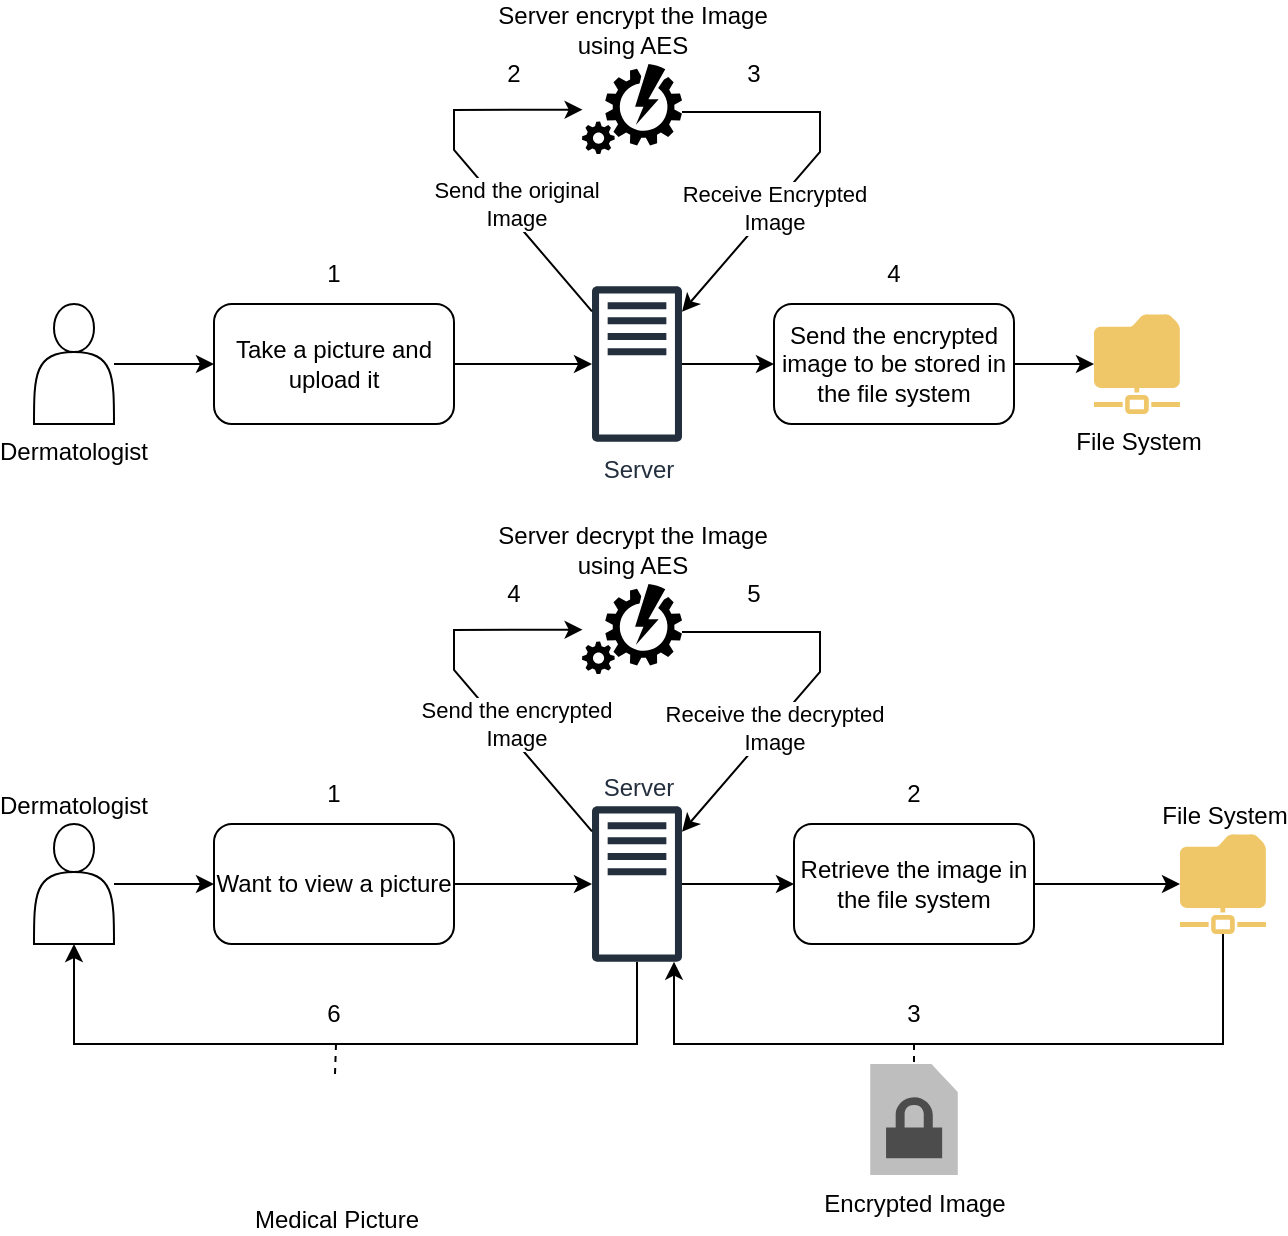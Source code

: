 <mxfile version="27.0.6">
  <diagram name="Page-1" id="bereAbJAszOg5s33X1vq">
    <mxGraphModel dx="1469" dy="813" grid="1" gridSize="10" guides="1" tooltips="1" connect="1" arrows="1" fold="1" page="1" pageScale="1" pageWidth="827" pageHeight="1169" math="0" shadow="0">
      <root>
        <mxCell id="0" />
        <mxCell id="1" parent="0" />
        <mxCell id="0f0OQ6aajqdspCZfgaVf-4" style="edgeStyle=orthogonalEdgeStyle;rounded=0;orthogonalLoop=1;jettySize=auto;html=1;entryX=0;entryY=0.5;entryDx=0;entryDy=0;" edge="1" parent="1" source="0f0OQ6aajqdspCZfgaVf-1" target="0f0OQ6aajqdspCZfgaVf-3">
          <mxGeometry relative="1" as="geometry" />
        </mxCell>
        <mxCell id="0f0OQ6aajqdspCZfgaVf-1" value="&lt;div&gt;Dermatologist&lt;/div&gt;" style="shape=actor;whiteSpace=wrap;html=1;labelPosition=center;verticalLabelPosition=bottom;align=center;verticalAlign=top;" vertex="1" parent="1">
          <mxGeometry x="90" y="170" width="40" height="60" as="geometry" />
        </mxCell>
        <mxCell id="0f0OQ6aajqdspCZfgaVf-13" style="edgeStyle=orthogonalEdgeStyle;rounded=0;orthogonalLoop=1;jettySize=auto;html=1;entryX=0;entryY=0.5;entryDx=0;entryDy=0;" edge="1" parent="1" source="0f0OQ6aajqdspCZfgaVf-2" target="0f0OQ6aajqdspCZfgaVf-12">
          <mxGeometry relative="1" as="geometry" />
        </mxCell>
        <mxCell id="0f0OQ6aajqdspCZfgaVf-2" value="Server" style="sketch=0;outlineConnect=0;fontColor=#232F3E;gradientColor=none;fillColor=#232F3D;strokeColor=none;dashed=0;verticalLabelPosition=bottom;verticalAlign=top;align=center;html=1;fontSize=12;fontStyle=0;aspect=fixed;pointerEvents=1;shape=mxgraph.aws4.traditional_server;" vertex="1" parent="1">
          <mxGeometry x="369" y="161" width="45" height="78" as="geometry" />
        </mxCell>
        <mxCell id="0f0OQ6aajqdspCZfgaVf-6" style="edgeStyle=orthogonalEdgeStyle;rounded=0;orthogonalLoop=1;jettySize=auto;html=1;" edge="1" parent="1" source="0f0OQ6aajqdspCZfgaVf-3" target="0f0OQ6aajqdspCZfgaVf-2">
          <mxGeometry relative="1" as="geometry" />
        </mxCell>
        <mxCell id="0f0OQ6aajqdspCZfgaVf-3" value="Take a picture and upload it" style="rounded=1;whiteSpace=wrap;html=1;" vertex="1" parent="1">
          <mxGeometry x="180" y="170" width="120" height="60" as="geometry" />
        </mxCell>
        <mxCell id="0f0OQ6aajqdspCZfgaVf-8" value="File System" style="sketch=0;aspect=fixed;pointerEvents=1;shadow=0;dashed=0;html=1;strokeColor=none;labelPosition=center;verticalLabelPosition=bottom;verticalAlign=top;align=center;fillColor=light-dark(#efc769, #bfd3ff);shape=mxgraph.mscae.enterprise.shared_folder" vertex="1" parent="1">
          <mxGeometry x="620" y="175" width="43" height="50" as="geometry" />
        </mxCell>
        <mxCell id="0f0OQ6aajqdspCZfgaVf-10" value="Server encrypt the Image &lt;br&gt;using AES" style="verticalLabelPosition=top;html=1;verticalAlign=bottom;align=center;strokeColor=none;fillColor=light-dark(#000000, #0089b6);shape=mxgraph.azure.automation;pointerEvents=1;labelPosition=center;" vertex="1" parent="1">
          <mxGeometry x="364" y="50" width="50" height="45" as="geometry" />
        </mxCell>
        <mxCell id="0f0OQ6aajqdspCZfgaVf-14" style="edgeStyle=orthogonalEdgeStyle;rounded=0;orthogonalLoop=1;jettySize=auto;html=1;" edge="1" parent="1" source="0f0OQ6aajqdspCZfgaVf-12" target="0f0OQ6aajqdspCZfgaVf-8">
          <mxGeometry relative="1" as="geometry" />
        </mxCell>
        <mxCell id="0f0OQ6aajqdspCZfgaVf-12" value="Send the encrypted image to be stored in the file system" style="rounded=1;whiteSpace=wrap;html=1;" vertex="1" parent="1">
          <mxGeometry x="460" y="170" width="120" height="60" as="geometry" />
        </mxCell>
        <mxCell id="0f0OQ6aajqdspCZfgaVf-16" value="" style="endArrow=classic;html=1;rounded=0;entryX=0.006;entryY=0.507;entryDx=0;entryDy=0;entryPerimeter=0;" edge="1" parent="1" source="0f0OQ6aajqdspCZfgaVf-2" target="0f0OQ6aajqdspCZfgaVf-10">
          <mxGeometry width="50" height="50" relative="1" as="geometry">
            <mxPoint x="340" y="160" as="sourcePoint" />
            <mxPoint x="320" y="320" as="targetPoint" />
            <Array as="points">
              <mxPoint x="300" y="93" />
              <mxPoint x="300" y="73" />
            </Array>
          </mxGeometry>
        </mxCell>
        <mxCell id="0f0OQ6aajqdspCZfgaVf-19" value="Send the original&lt;br&gt;Image" style="edgeLabel;html=1;align=center;verticalAlign=middle;resizable=0;points=[];" vertex="1" connectable="0" parent="0f0OQ6aajqdspCZfgaVf-16">
          <mxGeometry x="0.017" y="-2" relative="1" as="geometry">
            <mxPoint x="23" y="21" as="offset" />
          </mxGeometry>
        </mxCell>
        <mxCell id="0f0OQ6aajqdspCZfgaVf-20" value="" style="endArrow=none;html=1;rounded=0;entryX=1;entryY=0.533;entryDx=0;entryDy=0;entryPerimeter=0;startArrow=classic;startFill=1;" edge="1" parent="1" source="0f0OQ6aajqdspCZfgaVf-2" target="0f0OQ6aajqdspCZfgaVf-10">
          <mxGeometry width="50" height="50" relative="1" as="geometry">
            <mxPoint x="414" y="175" as="sourcePoint" />
            <mxPoint x="419" y="74" as="targetPoint" />
            <Array as="points">
              <mxPoint x="483" y="94" />
              <mxPoint x="483" y="74" />
            </Array>
          </mxGeometry>
        </mxCell>
        <mxCell id="0f0OQ6aajqdspCZfgaVf-21" value="&lt;div&gt;Receive Encrypted&lt;/div&gt;&lt;div&gt;Image&lt;/div&gt;" style="edgeLabel;html=1;align=center;verticalAlign=middle;resizable=0;points=[];" vertex="1" connectable="0" parent="0f0OQ6aajqdspCZfgaVf-20">
          <mxGeometry x="0.017" y="-2" relative="1" as="geometry">
            <mxPoint x="-20" y="21" as="offset" />
          </mxGeometry>
        </mxCell>
        <mxCell id="0f0OQ6aajqdspCZfgaVf-22" style="edgeStyle=orthogonalEdgeStyle;rounded=0;orthogonalLoop=1;jettySize=auto;html=1;entryX=0;entryY=0.5;entryDx=0;entryDy=0;" edge="1" parent="1" source="0f0OQ6aajqdspCZfgaVf-23" target="0f0OQ6aajqdspCZfgaVf-27">
          <mxGeometry relative="1" as="geometry" />
        </mxCell>
        <mxCell id="0f0OQ6aajqdspCZfgaVf-23" value="&lt;div&gt;Dermatologist&lt;/div&gt;" style="shape=actor;whiteSpace=wrap;html=1;labelPosition=center;verticalLabelPosition=top;align=center;verticalAlign=bottom;" vertex="1" parent="1">
          <mxGeometry x="90" y="430" width="40" height="60" as="geometry" />
        </mxCell>
        <mxCell id="0f0OQ6aajqdspCZfgaVf-24" style="edgeStyle=orthogonalEdgeStyle;rounded=0;orthogonalLoop=1;jettySize=auto;html=1;entryX=0;entryY=0.5;entryDx=0;entryDy=0;" edge="1" parent="1" source="0f0OQ6aajqdspCZfgaVf-25" target="0f0OQ6aajqdspCZfgaVf-31">
          <mxGeometry relative="1" as="geometry" />
        </mxCell>
        <mxCell id="0f0OQ6aajqdspCZfgaVf-51" style="edgeStyle=orthogonalEdgeStyle;rounded=0;orthogonalLoop=1;jettySize=auto;html=1;entryX=0.5;entryY=1;entryDx=0;entryDy=0;" edge="1" parent="1" source="0f0OQ6aajqdspCZfgaVf-25" target="0f0OQ6aajqdspCZfgaVf-23">
          <mxGeometry relative="1" as="geometry">
            <Array as="points">
              <mxPoint x="392" y="540" />
              <mxPoint x="110" y="540" />
            </Array>
          </mxGeometry>
        </mxCell>
        <mxCell id="0f0OQ6aajqdspCZfgaVf-25" value="Server" style="sketch=0;outlineConnect=0;fontColor=#232F3E;gradientColor=none;fillColor=#232F3D;strokeColor=none;dashed=0;verticalLabelPosition=top;verticalAlign=bottom;align=center;html=1;fontSize=12;fontStyle=0;aspect=fixed;pointerEvents=1;shape=mxgraph.aws4.traditional_server;labelPosition=center;" vertex="1" parent="1">
          <mxGeometry x="369" y="421" width="45" height="78" as="geometry" />
        </mxCell>
        <mxCell id="0f0OQ6aajqdspCZfgaVf-26" style="edgeStyle=orthogonalEdgeStyle;rounded=0;orthogonalLoop=1;jettySize=auto;html=1;" edge="1" parent="1" source="0f0OQ6aajqdspCZfgaVf-27" target="0f0OQ6aajqdspCZfgaVf-25">
          <mxGeometry relative="1" as="geometry" />
        </mxCell>
        <mxCell id="0f0OQ6aajqdspCZfgaVf-27" value="Want to view a picture" style="rounded=1;whiteSpace=wrap;html=1;" vertex="1" parent="1">
          <mxGeometry x="180" y="430" width="120" height="60" as="geometry" />
        </mxCell>
        <mxCell id="0f0OQ6aajqdspCZfgaVf-43" style="edgeStyle=orthogonalEdgeStyle;rounded=0;orthogonalLoop=1;jettySize=auto;html=1;" edge="1" parent="1" source="0f0OQ6aajqdspCZfgaVf-28" target="0f0OQ6aajqdspCZfgaVf-25">
          <mxGeometry relative="1" as="geometry">
            <mxPoint x="590" y="540" as="targetPoint" />
            <Array as="points">
              <mxPoint x="685" y="540" />
              <mxPoint x="410" y="540" />
            </Array>
          </mxGeometry>
        </mxCell>
        <mxCell id="0f0OQ6aajqdspCZfgaVf-28" value="File System" style="sketch=0;aspect=fixed;pointerEvents=1;shadow=0;dashed=0;html=1;strokeColor=none;labelPosition=center;verticalLabelPosition=top;verticalAlign=bottom;align=center;fillColor=light-dark(#efc769, #bfd3ff);shape=mxgraph.mscae.enterprise.shared_folder" vertex="1" parent="1">
          <mxGeometry x="663" y="435" width="43" height="50" as="geometry" />
        </mxCell>
        <mxCell id="0f0OQ6aajqdspCZfgaVf-29" value="Server decrypt the Image &lt;br&gt;using AES" style="verticalLabelPosition=top;html=1;verticalAlign=bottom;align=center;strokeColor=none;fillColor=light-dark(#000000, #0089b6);shape=mxgraph.azure.automation;pointerEvents=1;labelPosition=center;" vertex="1" parent="1">
          <mxGeometry x="364" y="310" width="50" height="45" as="geometry" />
        </mxCell>
        <mxCell id="0f0OQ6aajqdspCZfgaVf-30" style="edgeStyle=orthogonalEdgeStyle;rounded=0;orthogonalLoop=1;jettySize=auto;html=1;" edge="1" parent="1" source="0f0OQ6aajqdspCZfgaVf-31" target="0f0OQ6aajqdspCZfgaVf-28">
          <mxGeometry relative="1" as="geometry" />
        </mxCell>
        <mxCell id="0f0OQ6aajqdspCZfgaVf-31" value="Retrieve the image in the file system" style="rounded=1;whiteSpace=wrap;html=1;" vertex="1" parent="1">
          <mxGeometry x="470" y="430" width="120" height="60" as="geometry" />
        </mxCell>
        <mxCell id="0f0OQ6aajqdspCZfgaVf-32" value="" style="endArrow=classic;html=1;rounded=0;entryX=0.006;entryY=0.507;entryDx=0;entryDy=0;entryPerimeter=0;" edge="1" parent="1" source="0f0OQ6aajqdspCZfgaVf-25" target="0f0OQ6aajqdspCZfgaVf-29">
          <mxGeometry width="50" height="50" relative="1" as="geometry">
            <mxPoint x="340" y="420" as="sourcePoint" />
            <mxPoint x="320" y="580" as="targetPoint" />
            <Array as="points">
              <mxPoint x="300" y="353" />
              <mxPoint x="300" y="333" />
            </Array>
          </mxGeometry>
        </mxCell>
        <mxCell id="0f0OQ6aajqdspCZfgaVf-33" value="Send the encrypted &lt;br&gt;&lt;div&gt;Image&lt;/div&gt;" style="edgeLabel;html=1;align=center;verticalAlign=middle;resizable=0;points=[];" vertex="1" connectable="0" parent="0f0OQ6aajqdspCZfgaVf-32">
          <mxGeometry x="0.017" y="-2" relative="1" as="geometry">
            <mxPoint x="23" y="21" as="offset" />
          </mxGeometry>
        </mxCell>
        <mxCell id="0f0OQ6aajqdspCZfgaVf-34" value="" style="endArrow=none;html=1;rounded=0;entryX=1;entryY=0.533;entryDx=0;entryDy=0;entryPerimeter=0;startArrow=classic;startFill=1;" edge="1" parent="1" source="0f0OQ6aajqdspCZfgaVf-25" target="0f0OQ6aajqdspCZfgaVf-29">
          <mxGeometry width="50" height="50" relative="1" as="geometry">
            <mxPoint x="414" y="435" as="sourcePoint" />
            <mxPoint x="419" y="334" as="targetPoint" />
            <Array as="points">
              <mxPoint x="483" y="354" />
              <mxPoint x="483" y="334" />
            </Array>
          </mxGeometry>
        </mxCell>
        <mxCell id="0f0OQ6aajqdspCZfgaVf-35" value="Receive the decrypted&lt;br&gt;Image" style="edgeLabel;html=1;align=center;verticalAlign=middle;resizable=0;points=[];" vertex="1" connectable="0" parent="0f0OQ6aajqdspCZfgaVf-34">
          <mxGeometry x="0.017" y="-2" relative="1" as="geometry">
            <mxPoint x="-20" y="21" as="offset" />
          </mxGeometry>
        </mxCell>
        <mxCell id="0f0OQ6aajqdspCZfgaVf-36" value="1" style="text;html=1;align=center;verticalAlign=middle;whiteSpace=wrap;rounded=0;" vertex="1" parent="1">
          <mxGeometry x="210" y="140" width="60" height="30" as="geometry" />
        </mxCell>
        <mxCell id="0f0OQ6aajqdspCZfgaVf-37" value="2" style="text;html=1;align=center;verticalAlign=middle;whiteSpace=wrap;rounded=0;" vertex="1" parent="1">
          <mxGeometry x="300" y="40" width="60" height="30" as="geometry" />
        </mxCell>
        <mxCell id="0f0OQ6aajqdspCZfgaVf-38" value="3" style="text;html=1;align=center;verticalAlign=middle;whiteSpace=wrap;rounded=0;" vertex="1" parent="1">
          <mxGeometry x="420" y="40" width="60" height="30" as="geometry" />
        </mxCell>
        <mxCell id="0f0OQ6aajqdspCZfgaVf-39" value="4" style="text;html=1;align=center;verticalAlign=middle;whiteSpace=wrap;rounded=0;" vertex="1" parent="1">
          <mxGeometry x="490" y="140" width="60" height="30" as="geometry" />
        </mxCell>
        <mxCell id="0f0OQ6aajqdspCZfgaVf-40" value="1" style="text;html=1;align=center;verticalAlign=middle;whiteSpace=wrap;rounded=0;" vertex="1" parent="1">
          <mxGeometry x="210" y="400" width="60" height="30" as="geometry" />
        </mxCell>
        <mxCell id="0f0OQ6aajqdspCZfgaVf-41" value="2" style="text;html=1;align=center;verticalAlign=middle;whiteSpace=wrap;rounded=0;" vertex="1" parent="1">
          <mxGeometry x="500" y="400" width="60" height="30" as="geometry" />
        </mxCell>
        <mxCell id="0f0OQ6aajqdspCZfgaVf-44" value="Encrypted Image" style="outlineConnect=0;dashed=0;verticalLabelPosition=bottom;verticalAlign=top;align=center;html=1;shape=mxgraph.aws3.encrypted_data;fillColor=#7D7C7C;gradientColor=none;" vertex="1" parent="1">
          <mxGeometry x="508.25" y="550" width="43.5" height="55.5" as="geometry" />
        </mxCell>
        <mxCell id="0f0OQ6aajqdspCZfgaVf-45" value="" style="endArrow=none;dashed=1;html=1;rounded=0;" edge="1" parent="1" target="0f0OQ6aajqdspCZfgaVf-44">
          <mxGeometry width="50" height="50" relative="1" as="geometry">
            <mxPoint x="530" y="540" as="sourcePoint" />
            <mxPoint x="440" y="330" as="targetPoint" />
          </mxGeometry>
        </mxCell>
        <mxCell id="0f0OQ6aajqdspCZfgaVf-46" value="3" style="text;html=1;align=center;verticalAlign=middle;whiteSpace=wrap;rounded=0;" vertex="1" parent="1">
          <mxGeometry x="500" y="510" width="60" height="30" as="geometry" />
        </mxCell>
        <mxCell id="0f0OQ6aajqdspCZfgaVf-48" value="4" style="text;html=1;align=center;verticalAlign=middle;whiteSpace=wrap;rounded=0;" vertex="1" parent="1">
          <mxGeometry x="300" y="300" width="60" height="30" as="geometry" />
        </mxCell>
        <mxCell id="0f0OQ6aajqdspCZfgaVf-50" value="5" style="text;html=1;align=center;verticalAlign=middle;whiteSpace=wrap;rounded=0;" vertex="1" parent="1">
          <mxGeometry x="420" y="300" width="60" height="30" as="geometry" />
        </mxCell>
        <mxCell id="0f0OQ6aajqdspCZfgaVf-52" value="Medical Picture" style="shape=image;html=1;verticalAlign=top;verticalLabelPosition=bottom;labelBackgroundColor=#ffffff;imageAspect=0;aspect=fixed;image=https://cdn4.iconfinder.com/data/icons/evil-icons-user-interface/64/picture-128.png" vertex="1" parent="1">
          <mxGeometry x="211" y="555" width="59" height="59" as="geometry" />
        </mxCell>
        <mxCell id="0f0OQ6aajqdspCZfgaVf-53" value="" style="endArrow=none;dashed=1;html=1;rounded=0;exitX=0.5;exitY=0;exitDx=0;exitDy=0;" edge="1" parent="1" source="0f0OQ6aajqdspCZfgaVf-52">
          <mxGeometry width="50" height="50" relative="1" as="geometry">
            <mxPoint x="390" y="380" as="sourcePoint" />
            <mxPoint x="241" y="540" as="targetPoint" />
          </mxGeometry>
        </mxCell>
        <mxCell id="0f0OQ6aajqdspCZfgaVf-54" value="6" style="text;html=1;align=center;verticalAlign=middle;whiteSpace=wrap;rounded=0;" vertex="1" parent="1">
          <mxGeometry x="210" y="510" width="60" height="30" as="geometry" />
        </mxCell>
      </root>
    </mxGraphModel>
  </diagram>
</mxfile>
